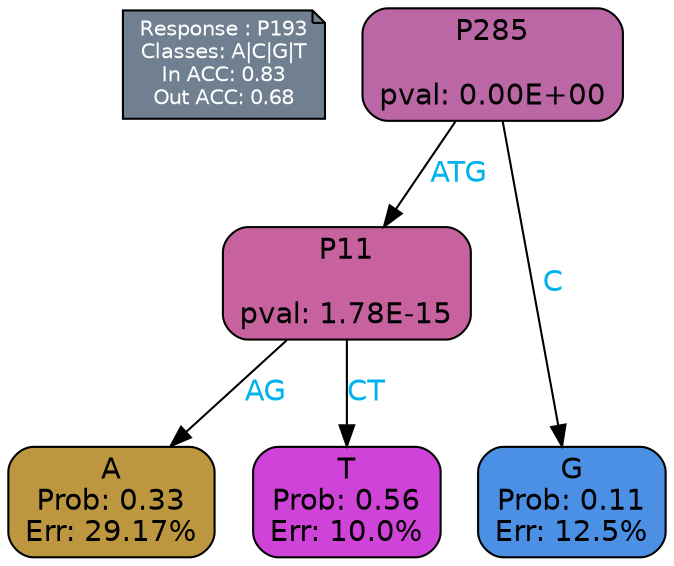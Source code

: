 digraph Tree {
node [shape=box, style="filled, rounded", color="black", fontname=helvetica] ;
graph [ranksep=equally, splines=polylines, bgcolor=transparent, dpi=600] ;
edge [fontname=helvetica] ;
LEGEND [label="Response : P193
Classes: A|C|G|T
In ACC: 0.83
Out ACC: 0.68
",shape=note,align=left,style=filled,fillcolor="slategray",fontcolor="white",fontsize=10];1 [label="P285

pval: 0.00E+00", fillcolor="#bb67a6"] ;
2 [label="P11

pval: 1.78E-15", fillcolor="#c8629f"] ;
3 [label="A
Prob: 0.33
Err: 29.17%", fillcolor="#bc9740"] ;
4 [label="T
Prob: 0.56
Err: 10.0%", fillcolor="#d043d8"] ;
5 [label="G
Prob: 0.11
Err: 12.5%", fillcolor="#4c90e5"] ;
1 -> 2 [label="ATG",fontcolor=deepskyblue2] ;
1 -> 5 [label="C",fontcolor=deepskyblue2] ;
2 -> 3 [label="AG",fontcolor=deepskyblue2] ;
2 -> 4 [label="CT",fontcolor=deepskyblue2] ;
{rank = same; 3;4;5;}{rank = same; LEGEND;1;}}